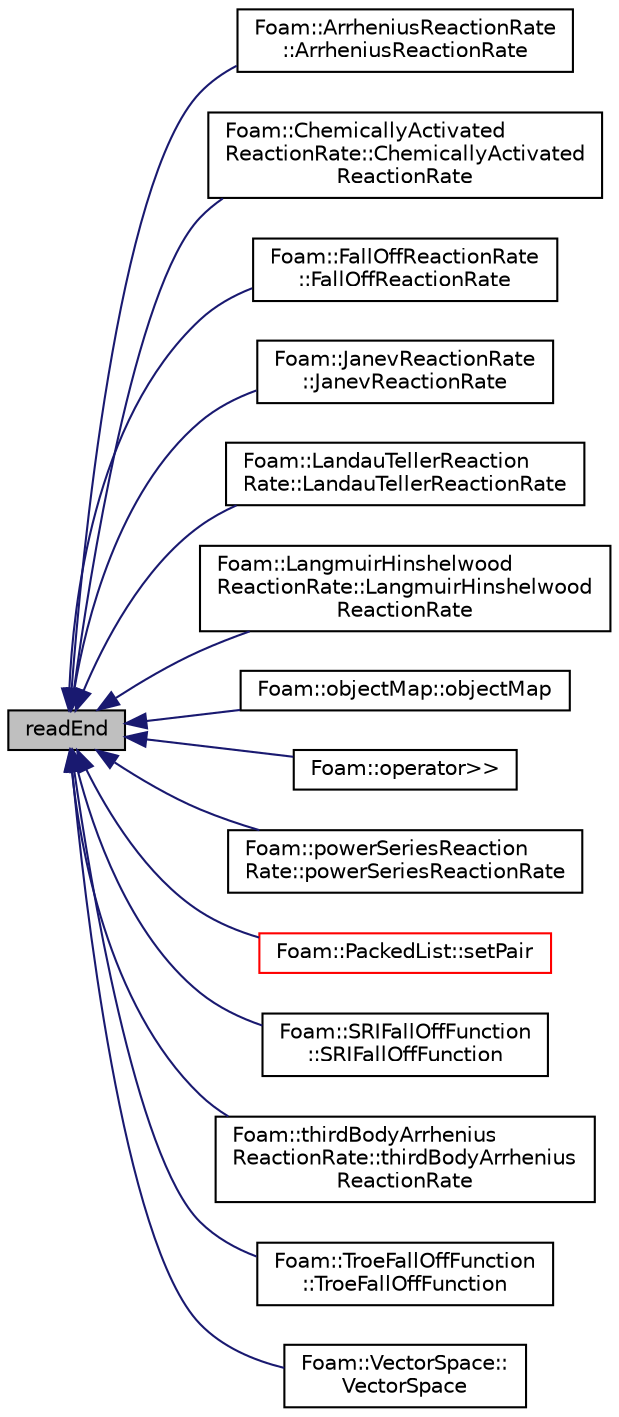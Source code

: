 digraph "readEnd"
{
  bgcolor="transparent";
  edge [fontname="Helvetica",fontsize="10",labelfontname="Helvetica",labelfontsize="10"];
  node [fontname="Helvetica",fontsize="10",shape=record];
  rankdir="LR";
  Node1 [label="readEnd",height=0.2,width=0.4,color="black", fillcolor="grey75", style="filled", fontcolor="black"];
  Node1 -> Node2 [dir="back",color="midnightblue",fontsize="10",style="solid",fontname="Helvetica"];
  Node2 [label="Foam::ArrheniusReactionRate\l::ArrheniusReactionRate",height=0.2,width=0.4,color="black",URL="$a00069.html#adf921c6c13814d17970ff3016840a46b",tooltip="Construct from Istream. "];
  Node1 -> Node3 [dir="back",color="midnightblue",fontsize="10",style="solid",fontname="Helvetica"];
  Node3 [label="Foam::ChemicallyActivated\lReactionRate::ChemicallyActivated\lReactionRate",height=0.2,width=0.4,color="black",URL="$a00268.html#a24b7d8c9a9594445ed1b455e3d8832a7",tooltip="Construct from Istream. "];
  Node1 -> Node4 [dir="back",color="midnightblue",fontsize="10",style="solid",fontname="Helvetica"];
  Node4 [label="Foam::FallOffReactionRate\l::FallOffReactionRate",height=0.2,width=0.4,color="black",URL="$a00746.html#ac69e94291ba98edd50a045ec6376179d",tooltip="Construct from Istream. "];
  Node1 -> Node5 [dir="back",color="midnightblue",fontsize="10",style="solid",fontname="Helvetica"];
  Node5 [label="Foam::JanevReactionRate\l::JanevReactionRate",height=0.2,width=0.4,color="black",URL="$a01217.html#a27be09a18be2e17fdedd81589c5f89ca",tooltip="Construct from Istream. "];
  Node1 -> Node6 [dir="back",color="midnightblue",fontsize="10",style="solid",fontname="Helvetica"];
  Node6 [label="Foam::LandauTellerReaction\lRate::LandauTellerReactionRate",height=0.2,width=0.4,color="black",URL="$a01268.html#aa74f9d2db10015d5fc36aa6b922240b7",tooltip="Construct from Istream. "];
  Node1 -> Node7 [dir="back",color="midnightblue",fontsize="10",style="solid",fontname="Helvetica"];
  Node7 [label="Foam::LangmuirHinshelwood\lReactionRate::LangmuirHinshelwood\lReactionRate",height=0.2,width=0.4,color="black",URL="$a01269.html#afc23ff2ebf6c1e5918b9ce9b66e66d8e",tooltip="Construct from Istream. "];
  Node1 -> Node8 [dir="back",color="midnightblue",fontsize="10",style="solid",fontname="Helvetica"];
  Node8 [label="Foam::objectMap::objectMap",height=0.2,width=0.4,color="black",URL="$a01687.html#a8ae1f28e022916a25324b8c56a4ec40a",tooltip="Construct from Istream. "];
  Node1 -> Node9 [dir="back",color="midnightblue",fontsize="10",style="solid",fontname="Helvetica"];
  Node9 [label="Foam::operator\>\>",height=0.2,width=0.4,color="black",URL="$a10725.html#a07309e1430797865f502ed5f5e881958"];
  Node1 -> Node10 [dir="back",color="midnightblue",fontsize="10",style="solid",fontname="Helvetica"];
  Node10 [label="Foam::powerSeriesReaction\lRate::powerSeriesReactionRate",height=0.2,width=0.4,color="black",URL="$a01946.html#a8ddc4240c0a56ec3009ff25a0e6e6673",tooltip="Construct from Istream. "];
  Node1 -> Node11 [dir="back",color="midnightblue",fontsize="10",style="solid",fontname="Helvetica"];
  Node11 [label="Foam::PackedList::setPair",height=0.2,width=0.4,color="red",URL="$a01756.html#a5dbccafa30099ab95314b742afb23223",tooltip="Read an index/value pair and set accordingly. "];
  Node1 -> Node12 [dir="back",color="midnightblue",fontsize="10",style="solid",fontname="Helvetica"];
  Node12 [label="Foam::SRIFallOffFunction\l::SRIFallOffFunction",height=0.2,width=0.4,color="black",URL="$a02415.html#a067c6725d6d5bce2d863407537a7aaab",tooltip="Construct from Istream. "];
  Node1 -> Node13 [dir="back",color="midnightblue",fontsize="10",style="solid",fontname="Helvetica"];
  Node13 [label="Foam::thirdBodyArrhenius\lReactionRate::thirdBodyArrhenius\lReactionRate",height=0.2,width=0.4,color="black",URL="$a02600.html#af5a9b238ef286e3e7ef847644d9fb031",tooltip="Construct from Istream. "];
  Node1 -> Node14 [dir="back",color="midnightblue",fontsize="10",style="solid",fontname="Helvetica"];
  Node14 [label="Foam::TroeFallOffFunction\l::TroeFallOffFunction",height=0.2,width=0.4,color="black",URL="$a02690.html#a61286891406ee2656116c98e24198055",tooltip="Construct from Istream. "];
  Node1 -> Node15 [dir="back",color="midnightblue",fontsize="10",style="solid",fontname="Helvetica"];
  Node15 [label="Foam::VectorSpace::\lVectorSpace",height=0.2,width=0.4,color="black",URL="$a02789.html#ae1168e777621620f3b6be63978e5f269",tooltip="Construct from Istream. "];
}
